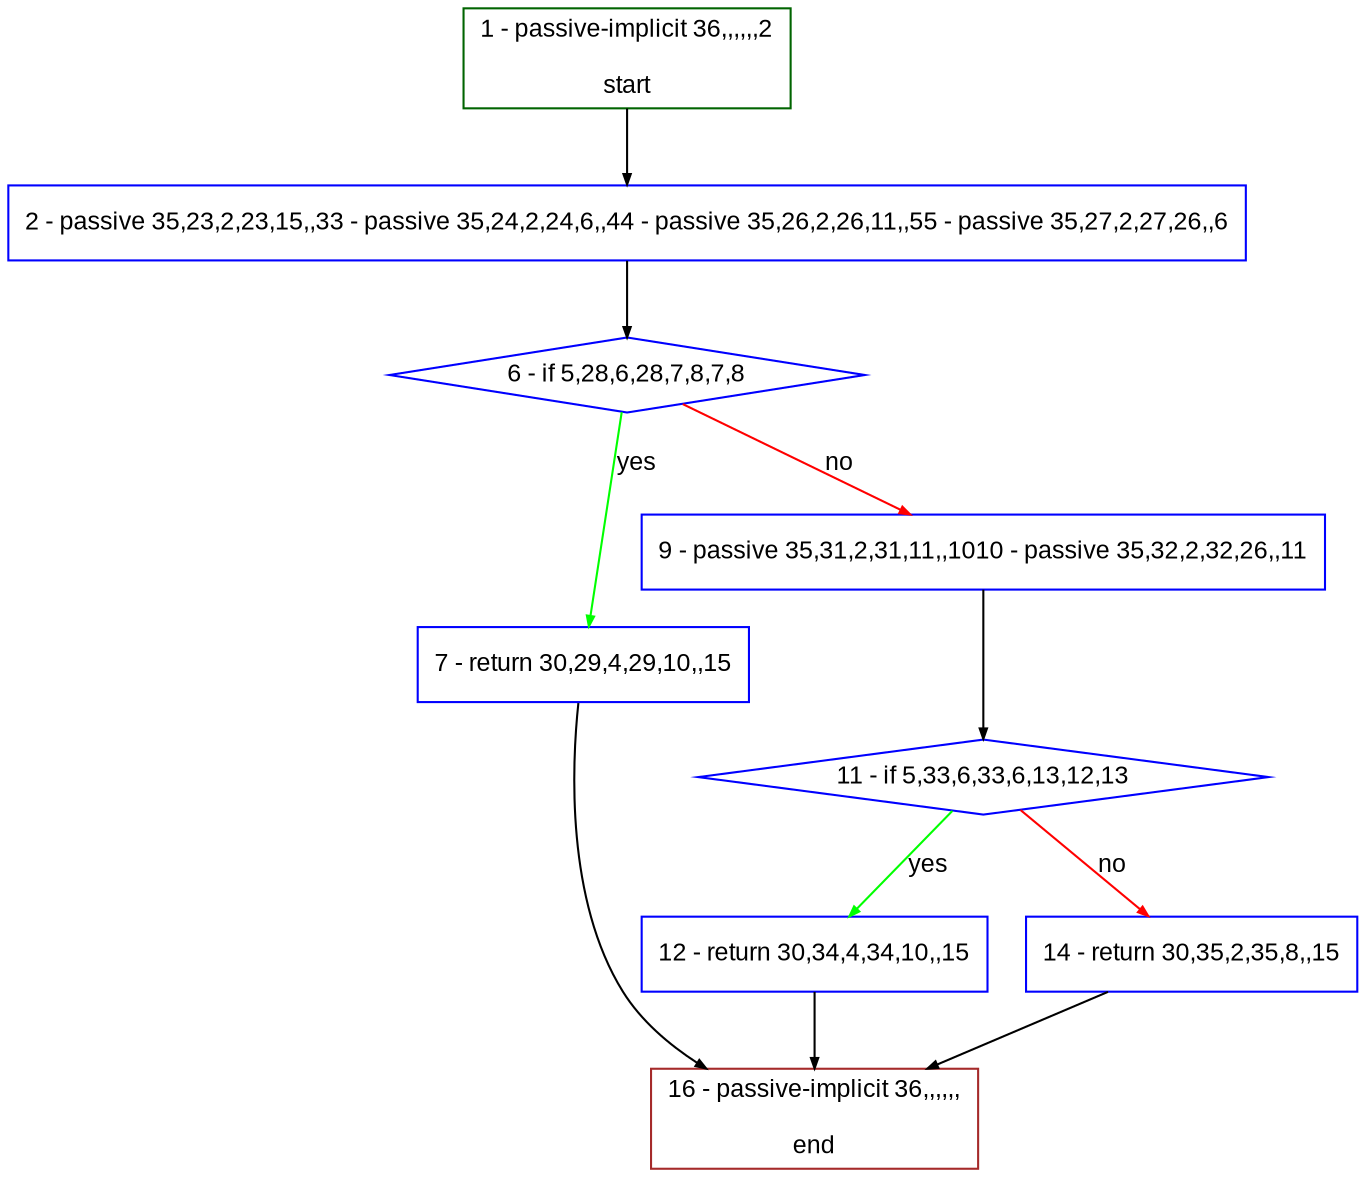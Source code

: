 digraph "" {
  graph [bgcolor="white", fillcolor="#FFFFCC", pack="true", packmode="clust", fontname="Arial", label="", fontsize="12", compound="true", style="rounded,filled"];
  node [node_initialized="no", fillcolor="white", fontname="Arial", label="", color="grey", fontsize="12", fixedsize="false", compound="true", shape="rectangle", style="filled"];
  edge [arrowtail="none", lhead="", fontcolor="black", fontname="Arial", label="", color="black", fontsize="12", arrowhead="normal", arrowsize="0.5", compound="true", ltail="", dir="forward"];
  __N1 [fillcolor="#ffffff", label="2 - passive 35,23,2,23,15,,33 - passive 35,24,2,24,6,,44 - passive 35,26,2,26,11,,55 - passive 35,27,2,27,26,,6", color="#0000ff", shape="box", style="filled"];
  __N2 [fillcolor="#ffffff", label="1 - passive-implicit 36,,,,,,2\n\nstart", color="#006400", shape="box", style="filled"];
  __N3 [fillcolor="#ffffff", label="6 - if 5,28,6,28,7,8,7,8", color="#0000ff", shape="diamond", style="filled"];
  __N4 [fillcolor="#ffffff", label="7 - return 30,29,4,29,10,,15", color="#0000ff", shape="box", style="filled"];
  __N5 [fillcolor="#ffffff", label="9 - passive 35,31,2,31,11,,1010 - passive 35,32,2,32,26,,11", color="#0000ff", shape="box", style="filled"];
  __N6 [fillcolor="#ffffff", label="16 - passive-implicit 36,,,,,,\n\nend", color="#a52a2a", shape="box", style="filled"];
  __N7 [fillcolor="#ffffff", label="11 - if 5,33,6,33,6,13,12,13", color="#0000ff", shape="diamond", style="filled"];
  __N8 [fillcolor="#ffffff", label="12 - return 30,34,4,34,10,,15", color="#0000ff", shape="box", style="filled"];
  __N9 [fillcolor="#ffffff", label="14 - return 30,35,2,35,8,,15", color="#0000ff", shape="box", style="filled"];
  __N2 -> __N1 [arrowtail="none", color="#000000", label="", arrowhead="normal", dir="forward"];
  __N1 -> __N3 [arrowtail="none", color="#000000", label="", arrowhead="normal", dir="forward"];
  __N3 -> __N4 [arrowtail="none", color="#00ff00", label="yes", arrowhead="normal", dir="forward"];
  __N3 -> __N5 [arrowtail="none", color="#ff0000", label="no", arrowhead="normal", dir="forward"];
  __N4 -> __N6 [arrowtail="none", color="#000000", label="", arrowhead="normal", dir="forward"];
  __N5 -> __N7 [arrowtail="none", color="#000000", label="", arrowhead="normal", dir="forward"];
  __N7 -> __N8 [arrowtail="none", color="#00ff00", label="yes", arrowhead="normal", dir="forward"];
  __N7 -> __N9 [arrowtail="none", color="#ff0000", label="no", arrowhead="normal", dir="forward"];
  __N8 -> __N6 [arrowtail="none", color="#000000", label="", arrowhead="normal", dir="forward"];
  __N9 -> __N6 [arrowtail="none", color="#000000", label="", arrowhead="normal", dir="forward"];
}
